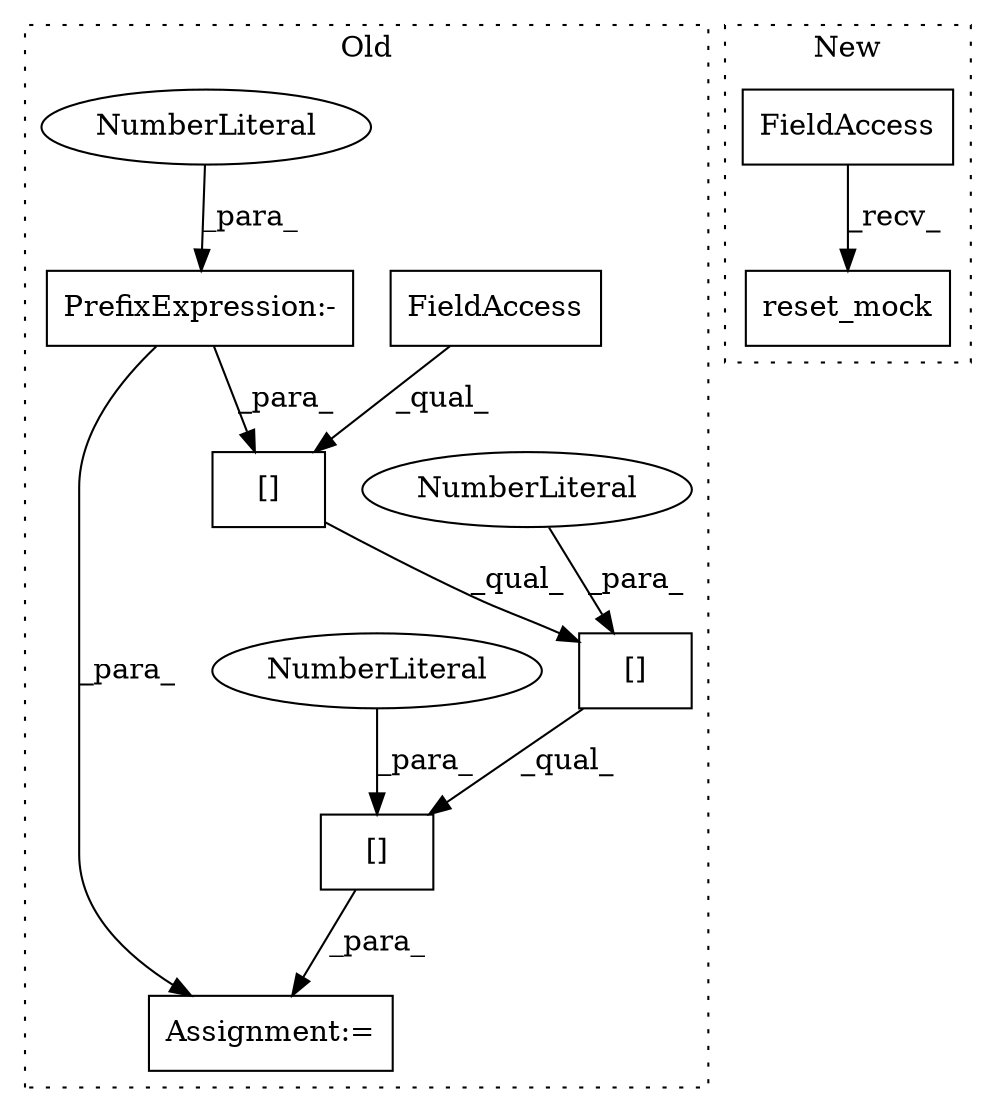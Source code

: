digraph G {
subgraph cluster0 {
1 [label="[]" a="2" s="10715,10752" l="36,1" shape="box"];
3 [label="NumberLiteral" a="34" s="10751" l="1" shape="ellipse"];
5 [label="PrefixExpression:-" a="38" s="10744" l="1" shape="box"];
6 [label="NumberLiteral" a="34" s="10745" l="1" shape="ellipse"];
7 [label="[]" a="2" s="10715,10749" l="33,1" shape="box"];
8 [label="NumberLiteral" a="34" s="10748" l="1" shape="ellipse"];
9 [label="[]" a="2" s="10715,10746" l="29,1" shape="box"];
10 [label="FieldAccess" a="22" s="10715" l="28" shape="box"];
11 [label="Assignment:=" a="7" s="10714" l="1" shape="box"];
label = "Old";
style="dotted";
}
subgraph cluster1 {
2 [label="reset_mock" a="32" s="10081" l="12" shape="box"];
4 [label="FieldAccess" a="22" s="10049" l="31" shape="box"];
label = "New";
style="dotted";
}
1 -> 11 [label="_para_"];
3 -> 1 [label="_para_"];
4 -> 2 [label="_recv_"];
5 -> 11 [label="_para_"];
5 -> 9 [label="_para_"];
6 -> 5 [label="_para_"];
7 -> 1 [label="_qual_"];
8 -> 7 [label="_para_"];
9 -> 7 [label="_qual_"];
10 -> 9 [label="_qual_"];
}